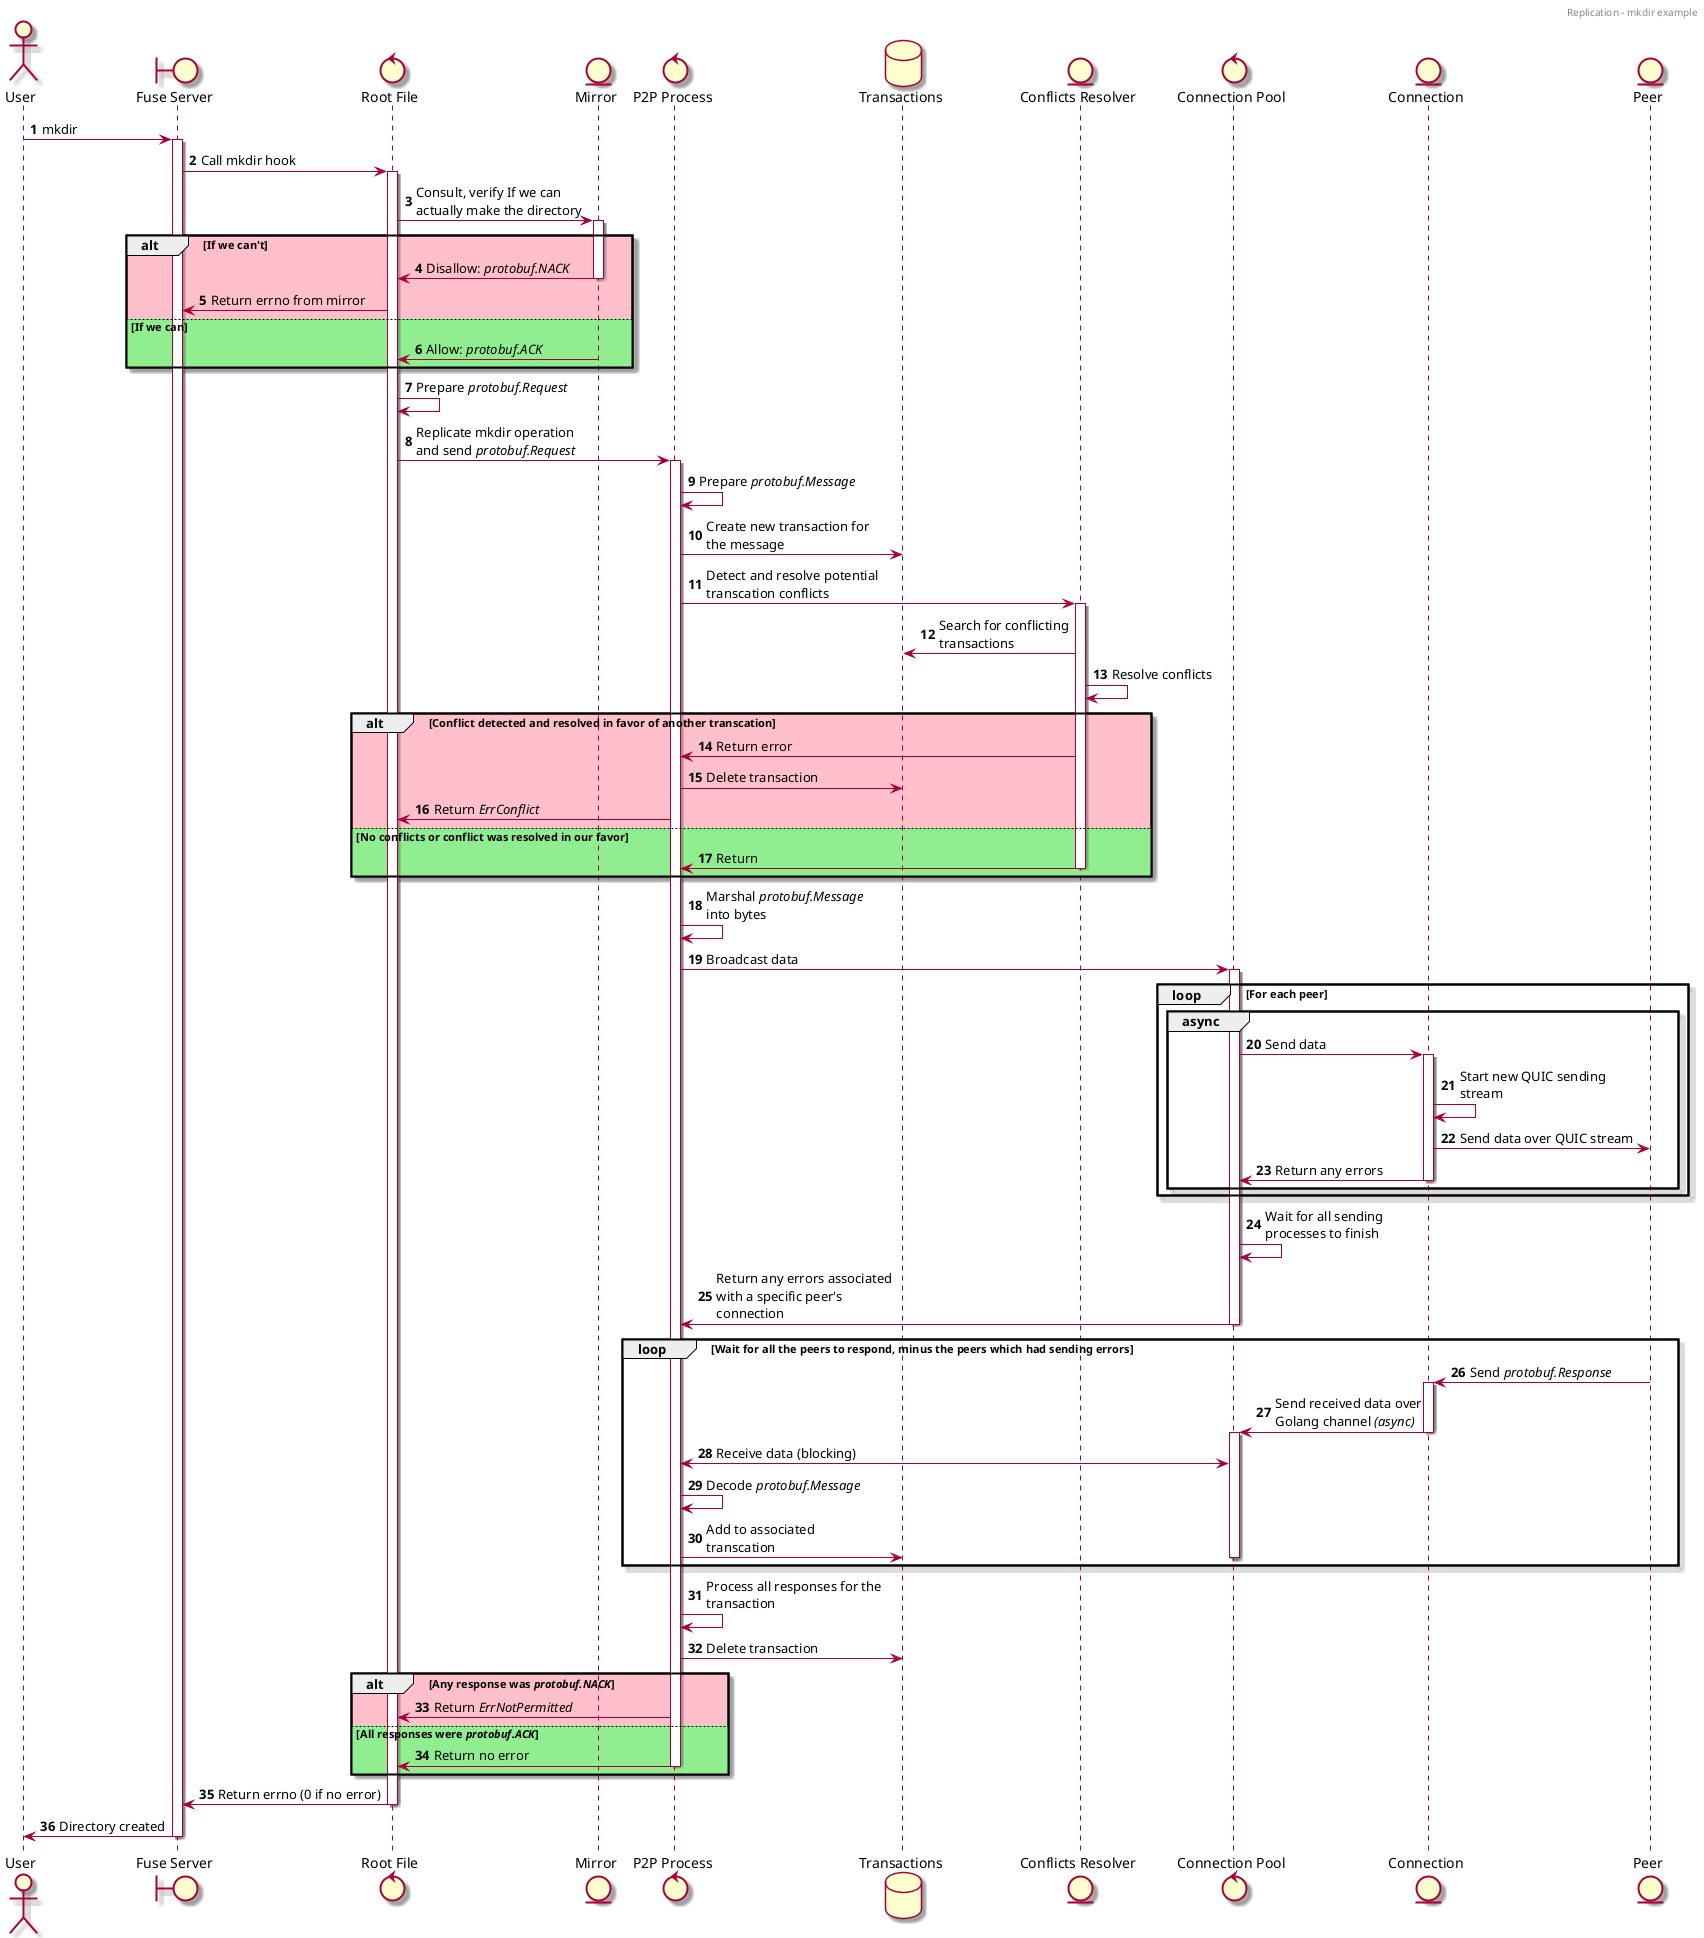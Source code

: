 @startuml
'https://plantuml.com/sequence-diagram

skin rose
skinparam maxmessagesize 180

header Replication - mkdir example

actor User as user
boundary "Fuse Server" as fuse
control "Root File" as rootFile
entity "Mirror" as mirror
control "P2P Process" as p2p
database "Transactions" as trans
entity "Conflicts Resolver" as conflicts
control "Connection Pool" as pool
entity Connection as conn
entity "Peer" as peer

autonumber

user -> fuse ++ : mkdir
fuse -> rootFile ++ : Call mkdir hook
rootFile -> mirror ++ : Consult, verify If we can actually make the directory
alt #Pink If we can't
    mirror -> rootFile -- : Disallow: //protobuf.NACK//
    rootFile -> fuse : Return errno from mirror
else #LightGreen If we can
    mirror -> rootFile : Allow: //protobuf.ACK//
end
rootFile -> rootFile : Prepare //protobuf.Request//
rootFile -> p2p ++ : Replicate mkdir operation and send //protobuf.Request//
p2p -> p2p : Prepare //protobuf.Message//
p2p -> trans : Create new transaction for the message
p2p -> conflicts ++ : Detect and resolve potential transcation conflicts
conflicts -> trans : Search for conflicting transactions
conflicts -> conflicts : Resolve conflicts
alt #Pink Conflict detected and resolved in favor of another transcation
conflicts -> p2p : Return error
p2p -> trans : Delete transaction
p2p -> rootFile : Return //ErrConflict//
else #LightGreen No conflicts or conflict was resolved in our favor
conflicts -> p2p -- : Return
end
p2p -> p2p : Marshal //protobuf.Message// into bytes
p2p -> pool ++ : Broadcast data
loop For each peer
    group async
        pool -> conn ++ : Send data
        conn -> conn : Start new QUIC sending stream
        conn -> peer : Send data over QUIC stream
        conn -> pool -- : Return any errors
    end
end
pool -> pool : Wait for all sending processes to finish
pool -> p2p -- : Return any errors associated with a specific peer's connection
loop Wait for all the peers to respond, minus the peers which had sending errors
peer -> conn ++ : Send //protobuf.Response//
conn -> pool -- : Send received data over Golang channel //(async)//
activate pool
p2p <-> pool : Receive data (blocking)
p2p -> p2p : Decode //protobuf.Message//
p2p -> trans : Add to associated transcation
deactivate pool
end
p2p -> p2p : Process all responses for the transaction
p2p -> trans : Delete transaction
alt #Pink Any response was //protobuf.NACK//
p2p -> rootFile : Return //ErrNotPermitted//
else #LightGreen All responses were //protobuf.ACK//
p2p -> rootFile -- : Return no error
end
rootFile -> fuse -- : Return errno (0 if no error)
fuse -> user -- : Directory created

@enduml